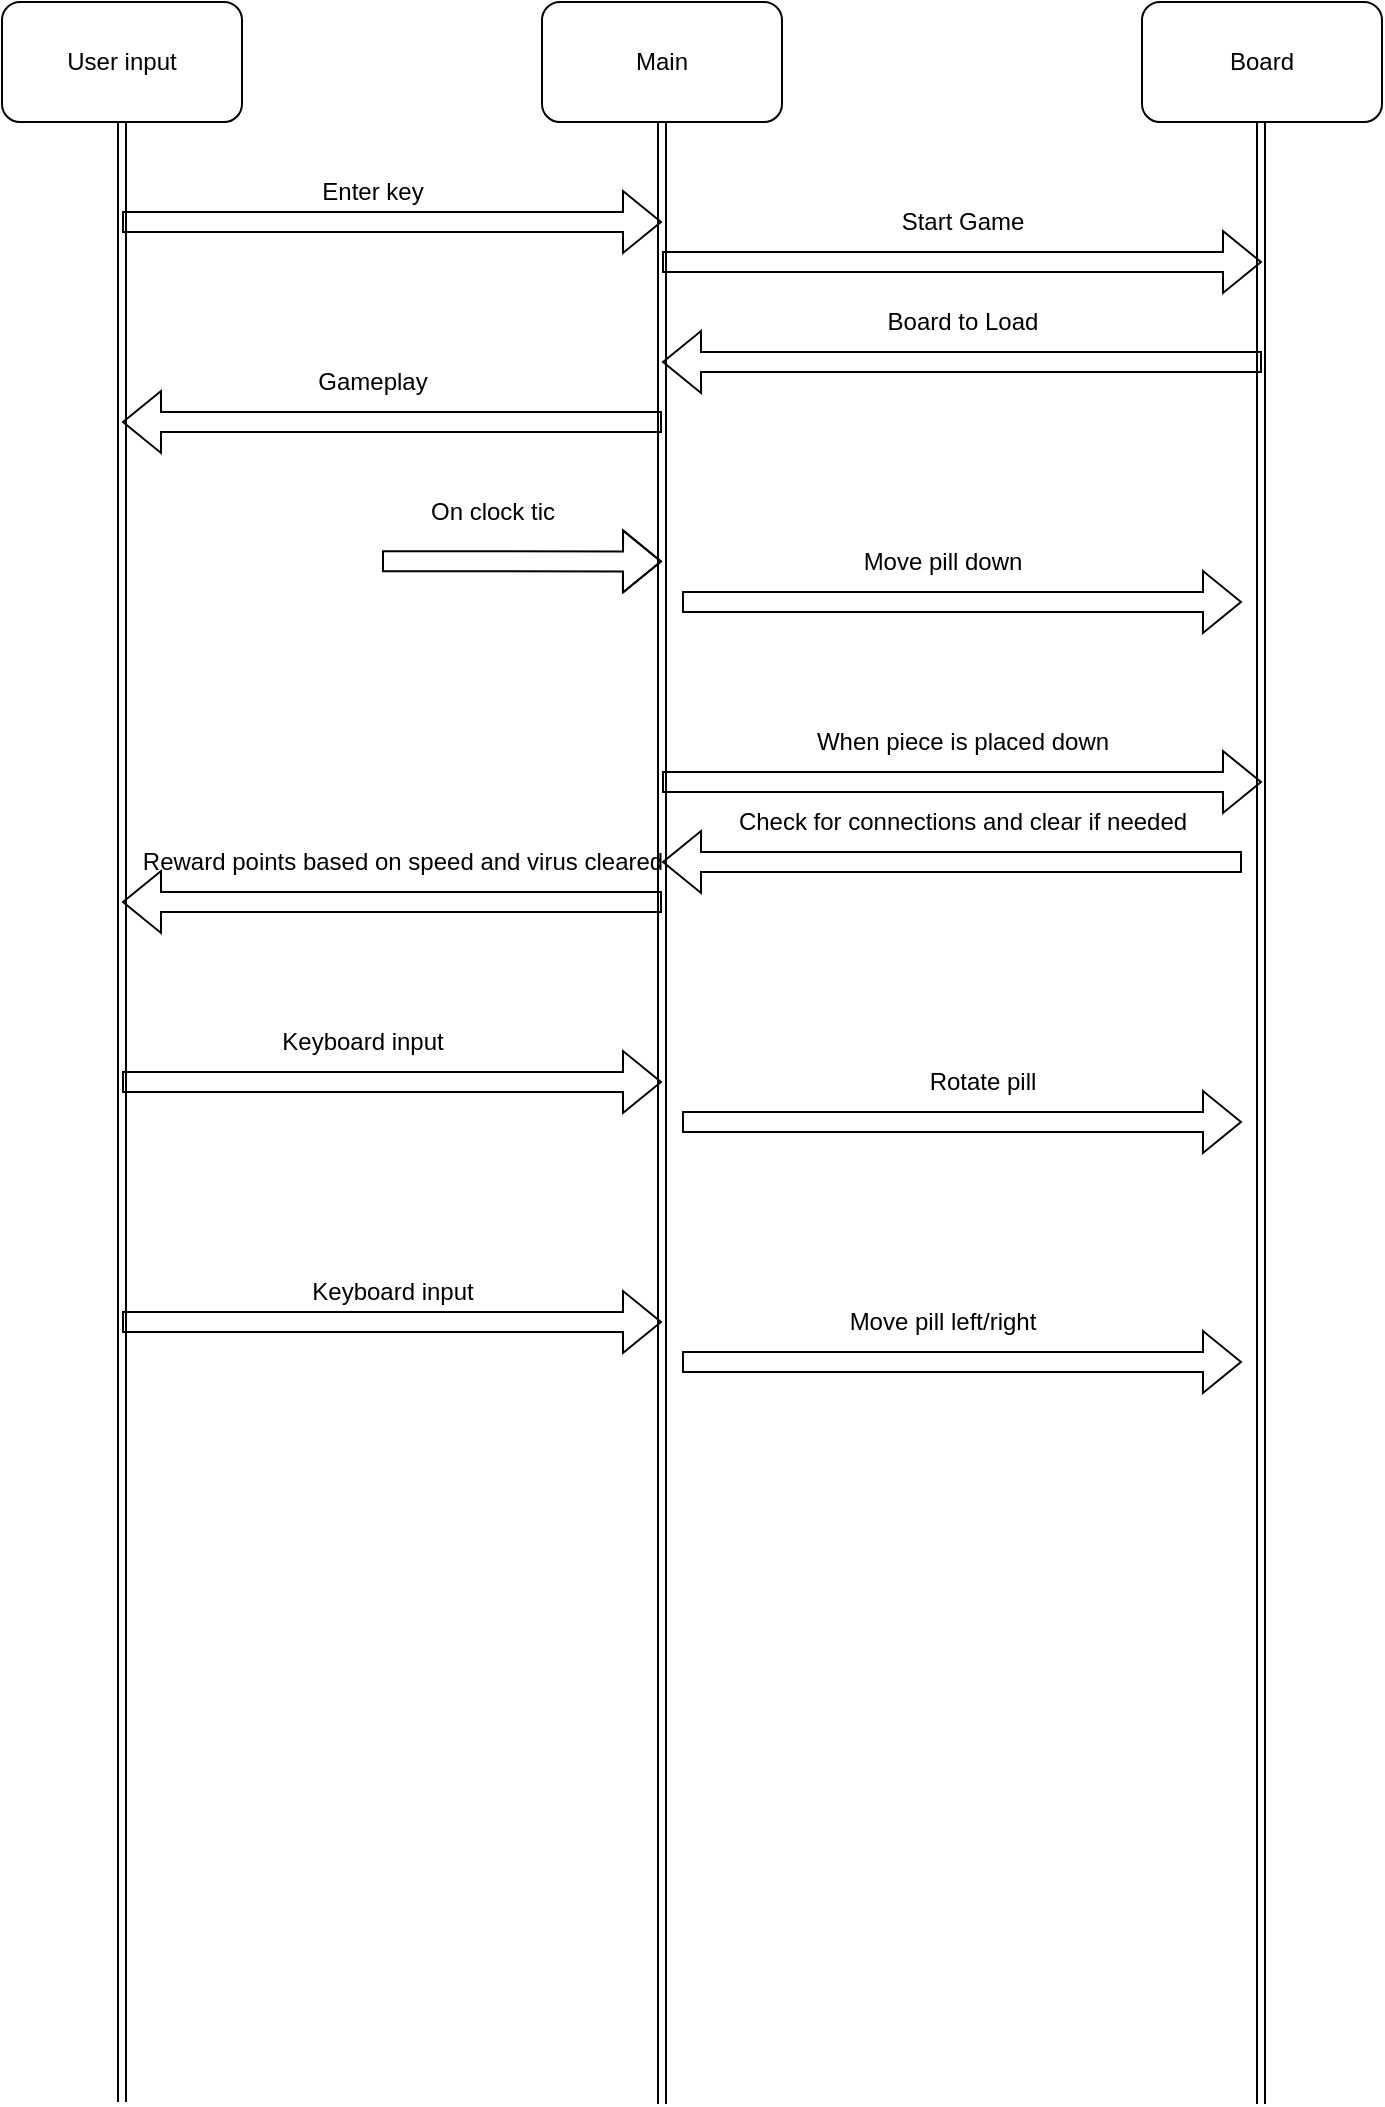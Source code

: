 <mxfile version="20.3.0" type="device"><diagram id="g2OM3Q0aWx0W8v_IWfwW" name="Page-1"><mxGraphModel dx="1185" dy="721" grid="1" gridSize="10" guides="1" tooltips="1" connect="1" arrows="1" fold="1" page="1" pageScale="1" pageWidth="850" pageHeight="1100" math="0" shadow="0"><root><mxCell id="0"/><mxCell id="1" parent="0"/><mxCell id="JhgwyGTELJTzD4LODNAz-1" value="User input" style="rounded=1;whiteSpace=wrap;html=1;" vertex="1" parent="1"><mxGeometry x="50" y="40" width="120" height="60" as="geometry"/></mxCell><mxCell id="JhgwyGTELJTzD4LODNAz-2" value="Main" style="rounded=1;whiteSpace=wrap;html=1;" vertex="1" parent="1"><mxGeometry x="320" y="40" width="120" height="60" as="geometry"/></mxCell><mxCell id="JhgwyGTELJTzD4LODNAz-3" value="Board" style="rounded=1;whiteSpace=wrap;html=1;" vertex="1" parent="1"><mxGeometry x="620" y="40" width="120" height="60" as="geometry"/></mxCell><mxCell id="JhgwyGTELJTzD4LODNAz-6" value="" style="shape=link;html=1;rounded=0;exitX=0.5;exitY=1;exitDx=0;exitDy=0;" edge="1" parent="1" source="JhgwyGTELJTzD4LODNAz-1"><mxGeometry width="100" relative="1" as="geometry"><mxPoint x="530" y="340" as="sourcePoint"/><mxPoint x="110" y="1090" as="targetPoint"/></mxGeometry></mxCell><mxCell id="JhgwyGTELJTzD4LODNAz-7" value="" style="shape=link;html=1;rounded=0;exitX=0.5;exitY=1;exitDx=0;exitDy=0;" edge="1" parent="1" source="JhgwyGTELJTzD4LODNAz-2"><mxGeometry width="100" relative="1" as="geometry"><mxPoint x="530" y="180" as="sourcePoint"/><mxPoint x="380" y="1091" as="targetPoint"/></mxGeometry></mxCell><mxCell id="JhgwyGTELJTzD4LODNAz-8" value="" style="shape=link;html=1;rounded=0;exitX=0.5;exitY=1;exitDx=0;exitDy=0;" edge="1" parent="1"><mxGeometry width="100" relative="1" as="geometry"><mxPoint x="679.5" y="100" as="sourcePoint"/><mxPoint x="679.5" y="1091" as="targetPoint"/></mxGeometry></mxCell><mxCell id="JhgwyGTELJTzD4LODNAz-9" value="" style="shape=flexArrow;endArrow=classic;html=1;rounded=0;" edge="1" parent="1"><mxGeometry width="50" height="50" relative="1" as="geometry"><mxPoint x="110" y="150" as="sourcePoint"/><mxPoint x="380" y="150" as="targetPoint"/></mxGeometry></mxCell><mxCell id="JhgwyGTELJTzD4LODNAz-10" value="Enter key" style="text;html=1;resizable=0;autosize=1;align=center;verticalAlign=middle;points=[];fillColor=none;strokeColor=none;rounded=0;" vertex="1" parent="1"><mxGeometry x="200" y="120" width="70" height="30" as="geometry"/></mxCell><mxCell id="JhgwyGTELJTzD4LODNAz-11" value="" style="shape=flexArrow;endArrow=classic;html=1;rounded=0;" edge="1" parent="1"><mxGeometry width="50" height="50" relative="1" as="geometry"><mxPoint x="380" y="170" as="sourcePoint"/><mxPoint x="680" y="170" as="targetPoint"/></mxGeometry></mxCell><mxCell id="JhgwyGTELJTzD4LODNAz-12" value="Start Game" style="text;html=1;resizable=0;autosize=1;align=center;verticalAlign=middle;points=[];fillColor=none;strokeColor=none;rounded=0;" vertex="1" parent="1"><mxGeometry x="490" y="135" width="80" height="30" as="geometry"/></mxCell><mxCell id="JhgwyGTELJTzD4LODNAz-13" value="" style="shape=flexArrow;endArrow=classic;html=1;rounded=0;" edge="1" parent="1"><mxGeometry width="50" height="50" relative="1" as="geometry"><mxPoint x="680" y="220" as="sourcePoint"/><mxPoint x="380" y="220" as="targetPoint"/></mxGeometry></mxCell><mxCell id="JhgwyGTELJTzD4LODNAz-14" value="Board to Load" style="text;html=1;resizable=0;autosize=1;align=center;verticalAlign=middle;points=[];fillColor=none;strokeColor=none;rounded=0;" vertex="1" parent="1"><mxGeometry x="480" y="185" width="100" height="30" as="geometry"/></mxCell><mxCell id="JhgwyGTELJTzD4LODNAz-15" value="" style="shape=flexArrow;endArrow=classic;html=1;rounded=0;" edge="1" parent="1"><mxGeometry width="50" height="50" relative="1" as="geometry"><mxPoint x="380" y="250" as="sourcePoint"/><mxPoint x="110" y="250" as="targetPoint"/></mxGeometry></mxCell><mxCell id="JhgwyGTELJTzD4LODNAz-16" value="Gameplay" style="text;html=1;resizable=0;autosize=1;align=center;verticalAlign=middle;points=[];fillColor=none;strokeColor=none;rounded=0;" vertex="1" parent="1"><mxGeometry x="195" y="215" width="80" height="30" as="geometry"/></mxCell><mxCell id="JhgwyGTELJTzD4LODNAz-17" value="" style="shape=flexArrow;endArrow=classic;html=1;rounded=0;" edge="1" parent="1"><mxGeometry width="50" height="50" relative="1" as="geometry"><mxPoint x="380" y="430" as="sourcePoint"/><mxPoint x="680" y="430" as="targetPoint"/></mxGeometry></mxCell><mxCell id="JhgwyGTELJTzD4LODNAz-18" value="When piece is placed down" style="text;html=1;resizable=0;autosize=1;align=center;verticalAlign=middle;points=[];fillColor=none;strokeColor=none;rounded=0;" vertex="1" parent="1"><mxGeometry x="445" y="395" width="170" height="30" as="geometry"/></mxCell><mxCell id="JhgwyGTELJTzD4LODNAz-19" value="" style="shape=flexArrow;endArrow=classic;html=1;rounded=0;" edge="1" parent="1"><mxGeometry width="50" height="50" relative="1" as="geometry"><mxPoint x="670" y="470" as="sourcePoint"/><mxPoint x="380" y="470" as="targetPoint"/></mxGeometry></mxCell><mxCell id="JhgwyGTELJTzD4LODNAz-20" value="Check for connections and clear if needed" style="text;html=1;resizable=0;autosize=1;align=center;verticalAlign=middle;points=[];fillColor=none;strokeColor=none;rounded=0;" vertex="1" parent="1"><mxGeometry x="405" y="435" width="250" height="30" as="geometry"/></mxCell><mxCell id="JhgwyGTELJTzD4LODNAz-21" value="" style="shape=flexArrow;endArrow=classic;html=1;rounded=0;" edge="1" parent="1"><mxGeometry width="50" height="50" relative="1" as="geometry"><mxPoint x="380" y="490" as="sourcePoint"/><mxPoint x="110" y="490" as="targetPoint"/></mxGeometry></mxCell><mxCell id="JhgwyGTELJTzD4LODNAz-22" value="Reward points based on speed and virus cleared" style="text;html=1;resizable=0;autosize=1;align=center;verticalAlign=middle;points=[];fillColor=none;strokeColor=none;rounded=0;" vertex="1" parent="1"><mxGeometry x="110" y="455" width="280" height="30" as="geometry"/></mxCell><mxCell id="JhgwyGTELJTzD4LODNAz-23" value="" style="shape=flexArrow;endArrow=classic;html=1;rounded=0;" edge="1" parent="1"><mxGeometry width="50" height="50" relative="1" as="geometry"><mxPoint x="110" y="580" as="sourcePoint"/><mxPoint x="380" y="580" as="targetPoint"/></mxGeometry></mxCell><mxCell id="JhgwyGTELJTzD4LODNAz-24" value="Keyboard input" style="text;html=1;resizable=0;autosize=1;align=center;verticalAlign=middle;points=[];fillColor=none;strokeColor=none;rounded=0;" vertex="1" parent="1"><mxGeometry x="180" y="545" width="100" height="30" as="geometry"/></mxCell><mxCell id="JhgwyGTELJTzD4LODNAz-25" value="" style="shape=flexArrow;endArrow=classic;html=1;rounded=0;" edge="1" parent="1"><mxGeometry width="50" height="50" relative="1" as="geometry"><mxPoint x="390" y="600" as="sourcePoint"/><mxPoint x="670" y="600" as="targetPoint"/></mxGeometry></mxCell><mxCell id="JhgwyGTELJTzD4LODNAz-26" value="Rotate pill" style="text;html=1;resizable=0;autosize=1;align=center;verticalAlign=middle;points=[];fillColor=none;strokeColor=none;rounded=0;" vertex="1" parent="1"><mxGeometry x="500" y="565" width="80" height="30" as="geometry"/></mxCell><mxCell id="JhgwyGTELJTzD4LODNAz-28" value="" style="shape=flexArrow;endArrow=classic;html=1;rounded=0;" edge="1" parent="1"><mxGeometry width="50" height="50" relative="1" as="geometry"><mxPoint x="390" y="340" as="sourcePoint"/><mxPoint x="670" y="340" as="targetPoint"/></mxGeometry></mxCell><mxCell id="JhgwyGTELJTzD4LODNAz-29" value="Move pill down" style="text;html=1;resizable=0;autosize=1;align=center;verticalAlign=middle;points=[];fillColor=none;strokeColor=none;rounded=0;" vertex="1" parent="1"><mxGeometry x="470" y="305" width="100" height="30" as="geometry"/></mxCell><mxCell id="JhgwyGTELJTzD4LODNAz-30" value="" style="shape=flexArrow;endArrow=classic;html=1;rounded=0;" edge="1" parent="1"><mxGeometry width="50" height="50" relative="1" as="geometry"><mxPoint x="240" y="319.58" as="sourcePoint"/><mxPoint x="380" y="319.75" as="targetPoint"/><Array as="points"><mxPoint x="270" y="319.58"/></Array></mxGeometry></mxCell><mxCell id="JhgwyGTELJTzD4LODNAz-31" value="On clock tic" style="text;html=1;resizable=0;autosize=1;align=center;verticalAlign=middle;points=[];fillColor=none;strokeColor=none;rounded=0;" vertex="1" parent="1"><mxGeometry x="250" y="280" width="90" height="30" as="geometry"/></mxCell><mxCell id="JhgwyGTELJTzD4LODNAz-34" value="" style="shape=flexArrow;endArrow=classic;html=1;rounded=0;" edge="1" parent="1"><mxGeometry width="50" height="50" relative="1" as="geometry"><mxPoint x="110" y="700" as="sourcePoint"/><mxPoint x="380" y="700" as="targetPoint"/></mxGeometry></mxCell><mxCell id="JhgwyGTELJTzD4LODNAz-35" value="Keyboard input" style="text;html=1;resizable=0;autosize=1;align=center;verticalAlign=middle;points=[];fillColor=none;strokeColor=none;rounded=0;" vertex="1" parent="1"><mxGeometry x="195" y="670" width="100" height="30" as="geometry"/></mxCell><mxCell id="JhgwyGTELJTzD4LODNAz-36" value="" style="shape=flexArrow;endArrow=classic;html=1;rounded=0;" edge="1" parent="1"><mxGeometry width="50" height="50" relative="1" as="geometry"><mxPoint x="390" y="720" as="sourcePoint"/><mxPoint x="670" y="720" as="targetPoint"/></mxGeometry></mxCell><mxCell id="JhgwyGTELJTzD4LODNAz-37" value="Move pill left/right" style="text;html=1;resizable=0;autosize=1;align=center;verticalAlign=middle;points=[];fillColor=none;strokeColor=none;rounded=0;" vertex="1" parent="1"><mxGeometry x="460" y="685" width="120" height="30" as="geometry"/></mxCell></root></mxGraphModel></diagram></mxfile>